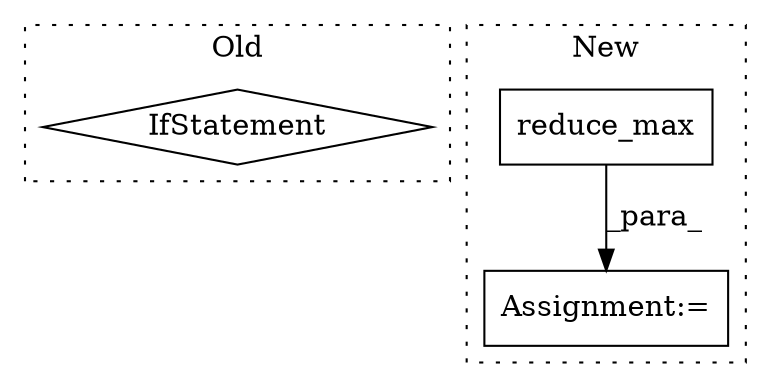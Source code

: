 digraph G {
subgraph cluster0 {
1 [label="IfStatement" a="25" s="12051,12075" l="4,2" shape="diamond"];
label = "Old";
style="dotted";
}
subgraph cluster1 {
2 [label="reduce_max" a="32" s="13303,13329" l="11,1" shape="box"];
3 [label="Assignment:=" a="7" s="13290" l="1" shape="box"];
label = "New";
style="dotted";
}
2 -> 3 [label="_para_"];
}